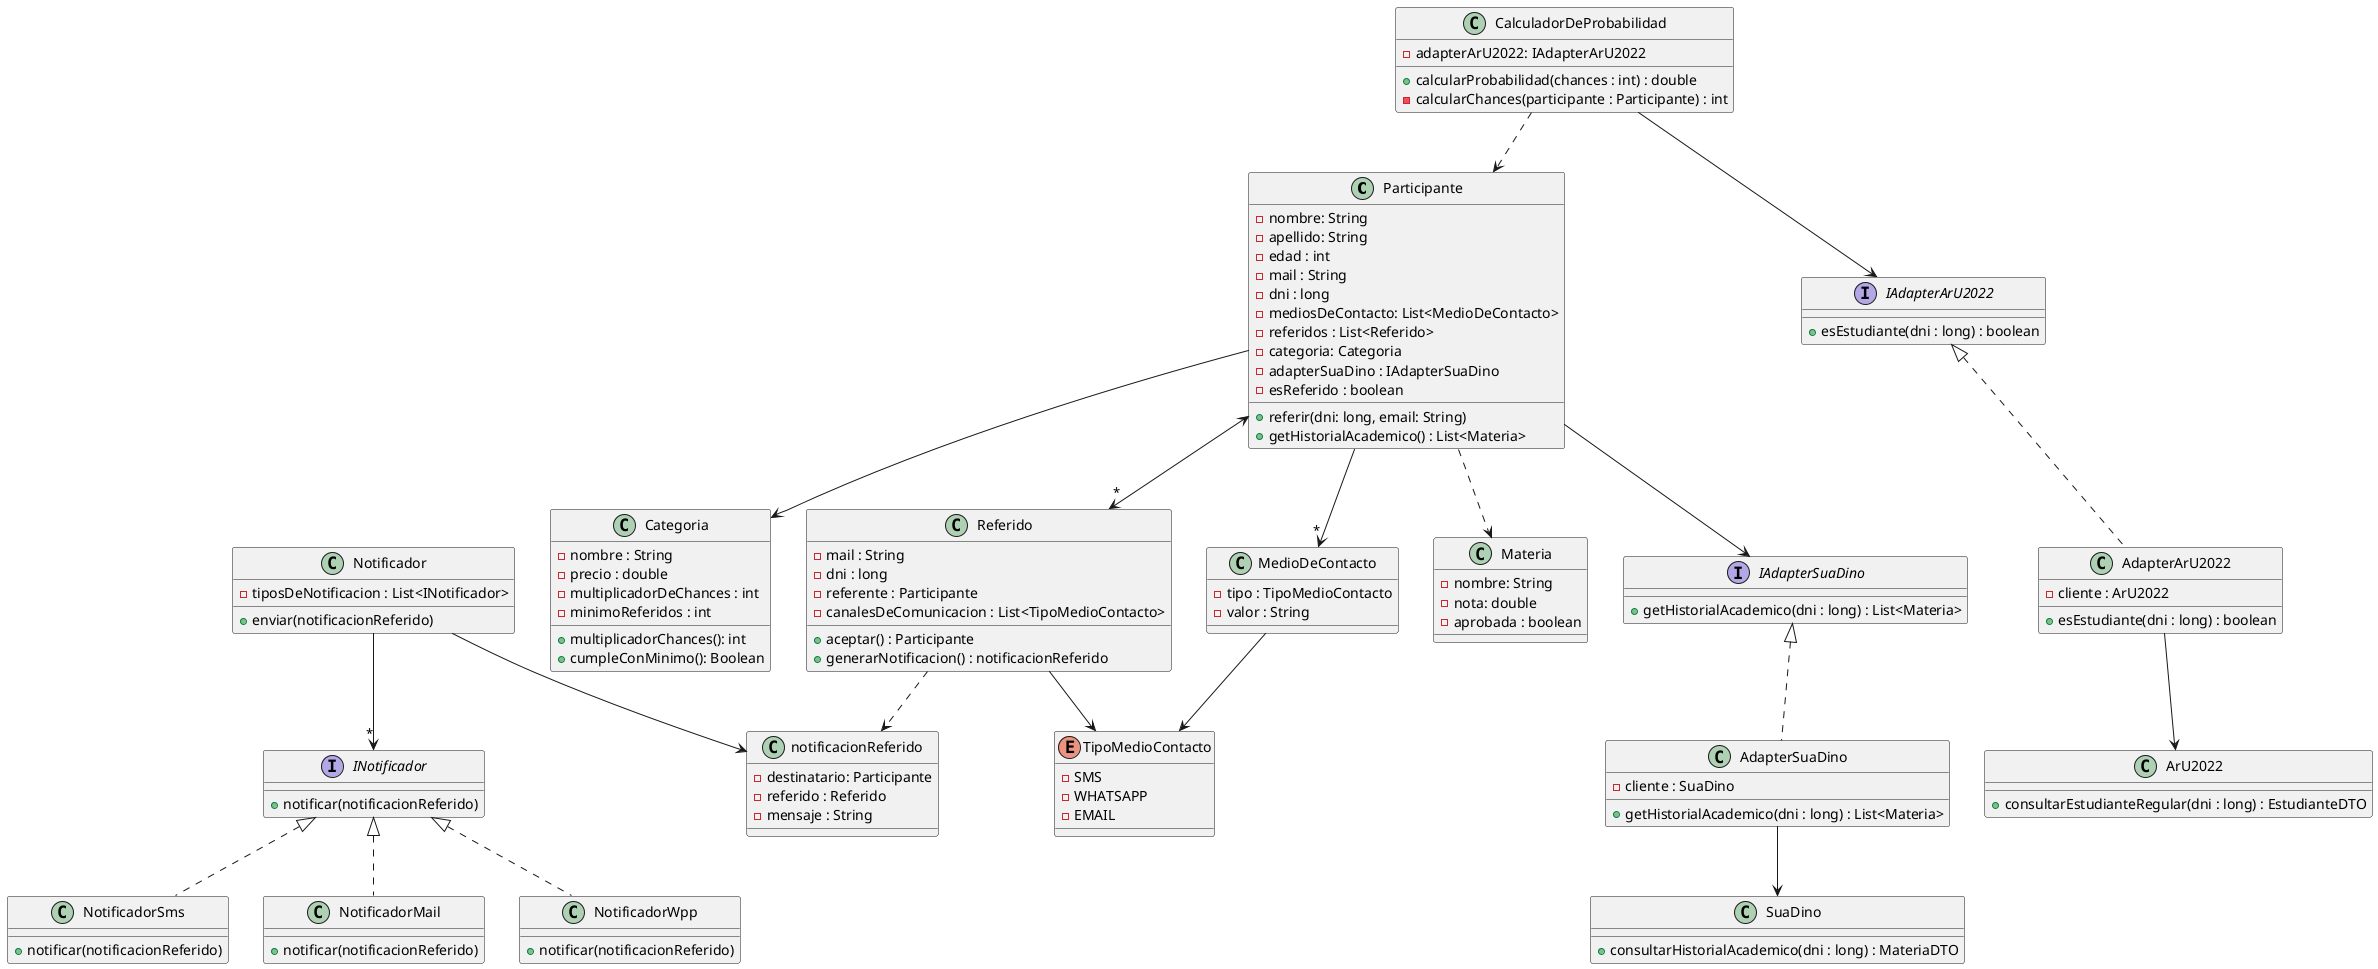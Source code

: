 @startuml
'https://plantuml.com/class-diagram


'alumno o participante
'premio

class Participante {
    - nombre: String
    - apellido: String
    - edad : int
    - mail : String
    - dni : long
    - mediosDeContacto: List<MedioDeContacto>
    - referidos : List<Referido>
    - categoria: Categoria
    - adapterSuaDino : IAdapterSuaDino
    - esReferido : boolean
    + referir(dni: long, email: String)
    + getHistorialAcademico() : List<Materia>
}

class Materia {
    - nombre: String
    - nota: double
    ' true = promocion o final // false = regularizada
    - aprobada : boolean
}
interface IAdapterSuaDino  {
    + getHistorialAcademico(dni : long) : List<Materia>
}

class AdapterSuaDino implements IAdapterSuaDino{
    - cliente : SuaDino
    + getHistorialAcademico(dni : long) : List<Materia>
}

class SuaDino {
    + consultarHistorialAcademico(dni : long) : MateriaDTO
}

class Categoria {
    - nombre : String
    - precio : double
    - multiplicadorDeChances : int
    - minimoReferidos : int
    + multiplicadorChances(): int
    + cumpleConMinimo(): Boolean
}

class Referido {
    - mail : String
    - dni : long
    - referente : Participante
    - canalesDeComunicacion : List<TipoMedioContacto>
'    - notificador: INotificador
    + aceptar() : Participante
    + generarNotificacion() : notificacionReferido
}

class MedioDeContacto {
    - tipo : TipoMedioContacto
    - valor : String
}

enum TipoMedioContacto {
 - SMS
 - WHATSAPP
 - EMAIL
}

class notificacionReferido {
    - destinatario: Participante
    - referido : Referido
    - mensaje : String
}

class Notificador {
    - tiposDeNotificacion : List<INotificador>
    + enviar(notificacionReferido)
}

interface INotificador {
    + notificar(notificacionReferido)
}

class NotificadorWpp implements INotificador {
    + notificar(notificacionReferido)
}

class NotificadorSms implements INotificador {
    + notificar(notificacionReferido)
}
class NotificadorMail implements INotificador {
    + notificar(notificacionReferido)
}

class CalculadorDeProbabilidad {
    - adapterArU2022: IAdapterArU2022
    + calcularProbabilidad(chances : int) : double
    - calcularChances(participante : Participante) : int
}

interface IAdapterArU2022 {
    + esEstudiante(dni : long) : boolean
}

class AdapterArU2022 implements IAdapterArU2022 {
    - cliente : ArU2022
    + esEstudiante(dni : long) : boolean
}

class ArU2022 {
    + consultarEstudianteRegular(dni : long) : EstudianteDTO
}

Participante -->"*" MedioDeContacto
MedioDeContacto --> TipoMedioContacto
Participante <-->"*" Referido
Participante ..> Materia
Participante --> Categoria
Participante --> IAdapterSuaDino
AdapterSuaDino --> SuaDino
Referido --> TipoMedioContacto
Notificador --> notificacionReferido
Notificador -->"*" INotificador
Referido ..> notificacionReferido
CalculadorDeProbabilidad ..> Participante
AdapterArU2022 --> ArU2022
CalculadorDeProbabilidad --> IAdapterArU2022

@enduml
